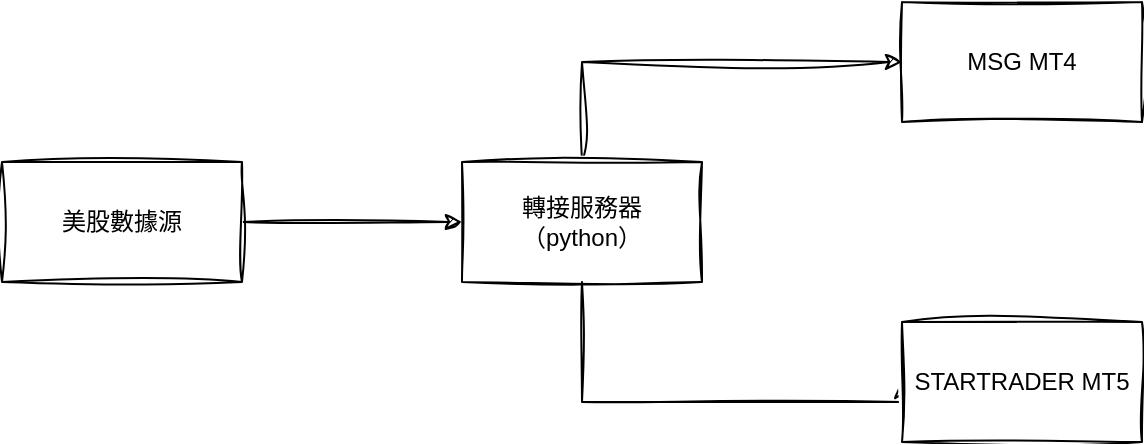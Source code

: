<mxfile version="23.1.8" type="github">
  <diagram name="Page-1" id="XzIhMi4IeJQgUUTl5tSm">
    <mxGraphModel dx="1076" dy="743" grid="1" gridSize="10" guides="1" tooltips="1" connect="1" arrows="1" fold="1" page="1" pageScale="1" pageWidth="850" pageHeight="1100" math="0" shadow="0">
      <root>
        <mxCell id="0" />
        <mxCell id="1" parent="0" />
        <mxCell id="_NY5Rxliu2nGTm4PhkSI-3" style="edgeStyle=orthogonalEdgeStyle;rounded=0;sketch=1;hachureGap=4;jiggle=2;curveFitting=1;orthogonalLoop=1;jettySize=auto;html=1;entryX=0;entryY=0.5;entryDx=0;entryDy=0;" edge="1" parent="1" source="_NY5Rxliu2nGTm4PhkSI-1" target="_NY5Rxliu2nGTm4PhkSI-2">
          <mxGeometry relative="1" as="geometry" />
        </mxCell>
        <mxCell id="_NY5Rxliu2nGTm4PhkSI-1" value="美股數據源" style="rounded=0;whiteSpace=wrap;html=1;sketch=1;hachureGap=4;jiggle=2;curveFitting=1;" vertex="1" parent="1">
          <mxGeometry x="140" y="260" width="120" height="60" as="geometry" />
        </mxCell>
        <mxCell id="_NY5Rxliu2nGTm4PhkSI-5" style="edgeStyle=orthogonalEdgeStyle;rounded=0;sketch=1;hachureGap=4;jiggle=2;curveFitting=1;orthogonalLoop=1;jettySize=auto;html=1;entryX=0;entryY=0.5;entryDx=0;entryDy=0;" edge="1" parent="1" source="_NY5Rxliu2nGTm4PhkSI-2" target="_NY5Rxliu2nGTm4PhkSI-4">
          <mxGeometry relative="1" as="geometry">
            <Array as="points">
              <mxPoint x="430" y="210" />
            </Array>
          </mxGeometry>
        </mxCell>
        <mxCell id="_NY5Rxliu2nGTm4PhkSI-7" style="edgeStyle=orthogonalEdgeStyle;rounded=0;sketch=1;hachureGap=4;jiggle=2;curveFitting=1;orthogonalLoop=1;jettySize=auto;html=1;entryX=0;entryY=0.5;entryDx=0;entryDy=0;" edge="1" parent="1" source="_NY5Rxliu2nGTm4PhkSI-2" target="_NY5Rxliu2nGTm4PhkSI-6">
          <mxGeometry relative="1" as="geometry">
            <Array as="points">
              <mxPoint x="430" y="380" />
              <mxPoint x="590" y="380" />
            </Array>
          </mxGeometry>
        </mxCell>
        <mxCell id="_NY5Rxliu2nGTm4PhkSI-2" value="轉接服務器&lt;br&gt;（python）" style="rounded=0;whiteSpace=wrap;html=1;sketch=1;hachureGap=4;jiggle=2;curveFitting=1;" vertex="1" parent="1">
          <mxGeometry x="370" y="260" width="120" height="60" as="geometry" />
        </mxCell>
        <mxCell id="_NY5Rxliu2nGTm4PhkSI-4" value="MSG MT4" style="rounded=0;whiteSpace=wrap;html=1;sketch=1;hachureGap=4;jiggle=2;curveFitting=1;" vertex="1" parent="1">
          <mxGeometry x="590" y="180" width="120" height="60" as="geometry" />
        </mxCell>
        <mxCell id="_NY5Rxliu2nGTm4PhkSI-6" value="STARTRADER MT5" style="rounded=0;whiteSpace=wrap;html=1;sketch=1;hachureGap=4;jiggle=2;curveFitting=1;" vertex="1" parent="1">
          <mxGeometry x="590" y="340" width="120" height="60" as="geometry" />
        </mxCell>
      </root>
    </mxGraphModel>
  </diagram>
</mxfile>
